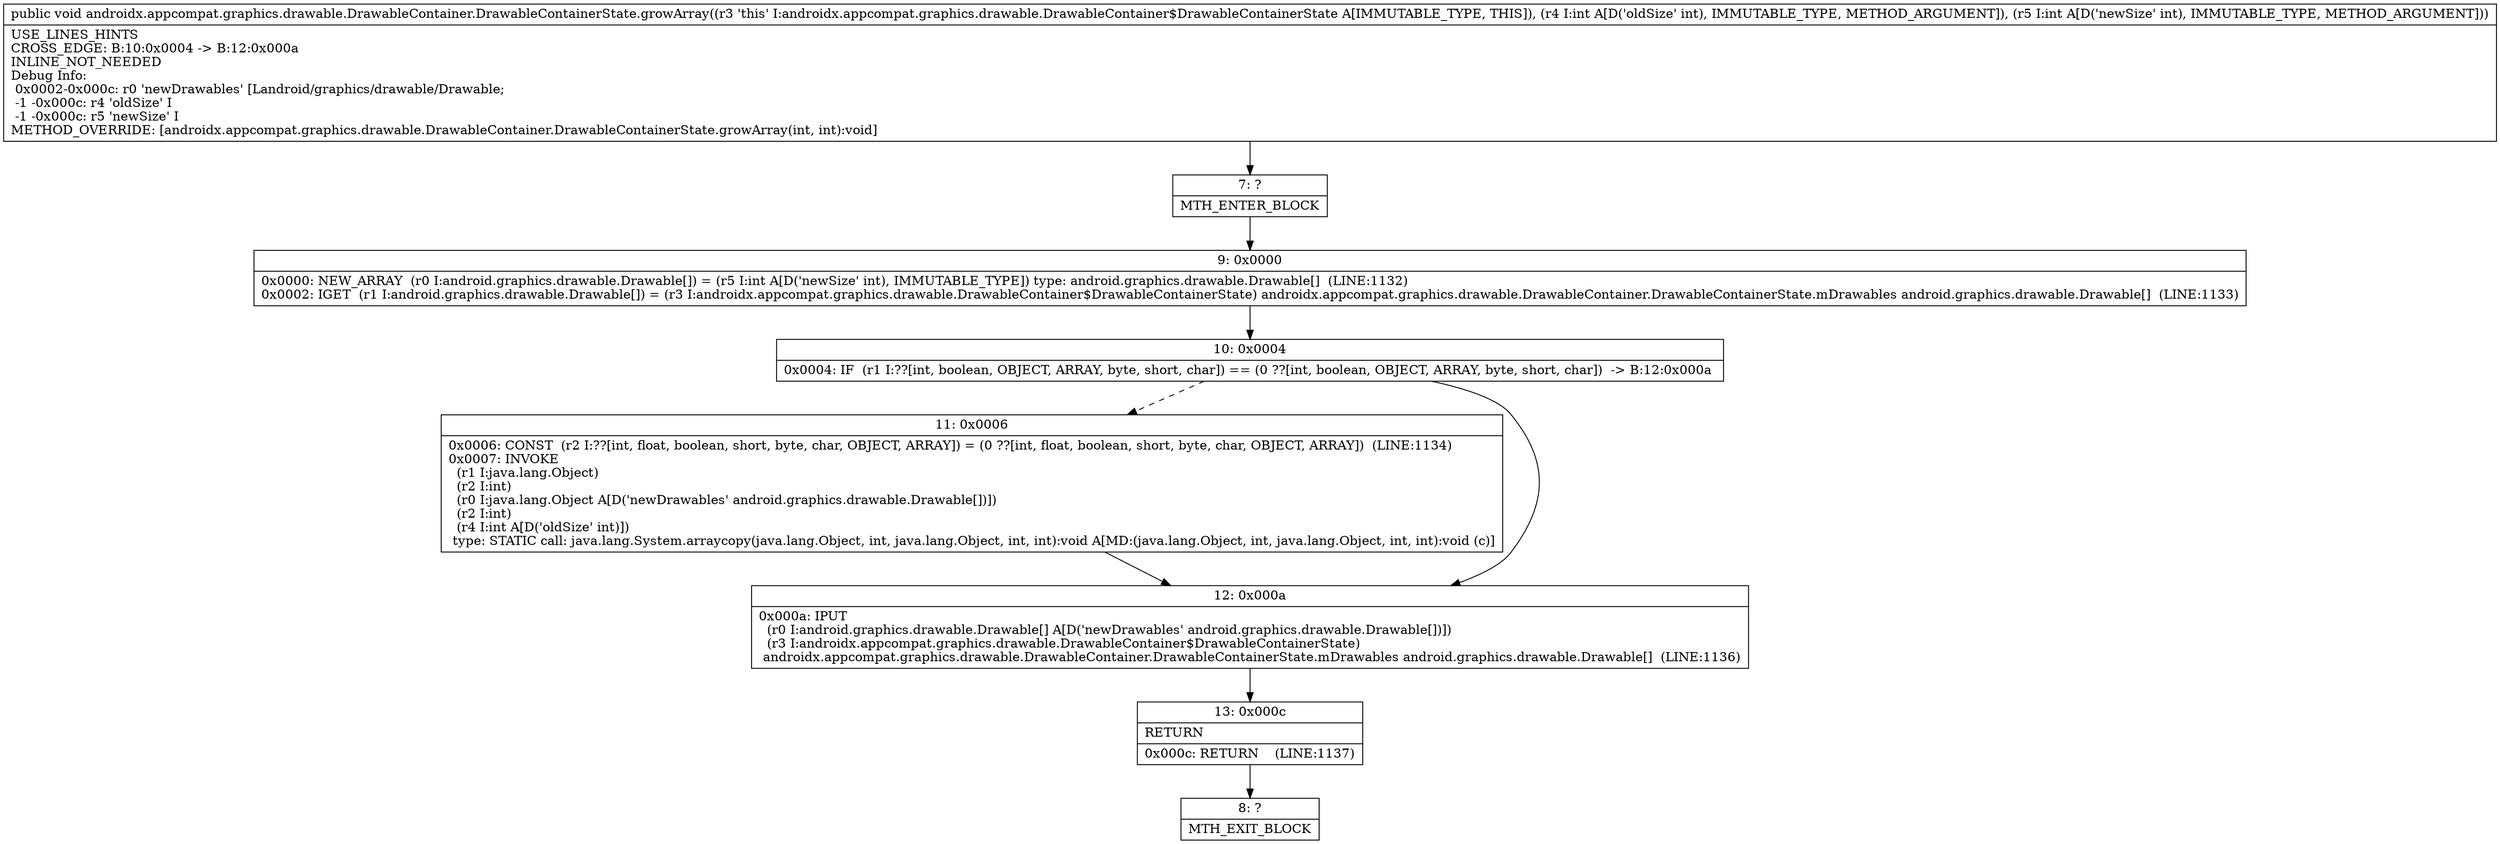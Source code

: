 digraph "CFG forandroidx.appcompat.graphics.drawable.DrawableContainer.DrawableContainerState.growArray(II)V" {
Node_7 [shape=record,label="{7\:\ ?|MTH_ENTER_BLOCK\l}"];
Node_9 [shape=record,label="{9\:\ 0x0000|0x0000: NEW_ARRAY  (r0 I:android.graphics.drawable.Drawable[]) = (r5 I:int A[D('newSize' int), IMMUTABLE_TYPE]) type: android.graphics.drawable.Drawable[]  (LINE:1132)\l0x0002: IGET  (r1 I:android.graphics.drawable.Drawable[]) = (r3 I:androidx.appcompat.graphics.drawable.DrawableContainer$DrawableContainerState) androidx.appcompat.graphics.drawable.DrawableContainer.DrawableContainerState.mDrawables android.graphics.drawable.Drawable[]  (LINE:1133)\l}"];
Node_10 [shape=record,label="{10\:\ 0x0004|0x0004: IF  (r1 I:??[int, boolean, OBJECT, ARRAY, byte, short, char]) == (0 ??[int, boolean, OBJECT, ARRAY, byte, short, char])  \-\> B:12:0x000a \l}"];
Node_11 [shape=record,label="{11\:\ 0x0006|0x0006: CONST  (r2 I:??[int, float, boolean, short, byte, char, OBJECT, ARRAY]) = (0 ??[int, float, boolean, short, byte, char, OBJECT, ARRAY])  (LINE:1134)\l0x0007: INVOKE  \l  (r1 I:java.lang.Object)\l  (r2 I:int)\l  (r0 I:java.lang.Object A[D('newDrawables' android.graphics.drawable.Drawable[])])\l  (r2 I:int)\l  (r4 I:int A[D('oldSize' int)])\l type: STATIC call: java.lang.System.arraycopy(java.lang.Object, int, java.lang.Object, int, int):void A[MD:(java.lang.Object, int, java.lang.Object, int, int):void (c)]\l}"];
Node_12 [shape=record,label="{12\:\ 0x000a|0x000a: IPUT  \l  (r0 I:android.graphics.drawable.Drawable[] A[D('newDrawables' android.graphics.drawable.Drawable[])])\l  (r3 I:androidx.appcompat.graphics.drawable.DrawableContainer$DrawableContainerState)\l androidx.appcompat.graphics.drawable.DrawableContainer.DrawableContainerState.mDrawables android.graphics.drawable.Drawable[]  (LINE:1136)\l}"];
Node_13 [shape=record,label="{13\:\ 0x000c|RETURN\l|0x000c: RETURN    (LINE:1137)\l}"];
Node_8 [shape=record,label="{8\:\ ?|MTH_EXIT_BLOCK\l}"];
MethodNode[shape=record,label="{public void androidx.appcompat.graphics.drawable.DrawableContainer.DrawableContainerState.growArray((r3 'this' I:androidx.appcompat.graphics.drawable.DrawableContainer$DrawableContainerState A[IMMUTABLE_TYPE, THIS]), (r4 I:int A[D('oldSize' int), IMMUTABLE_TYPE, METHOD_ARGUMENT]), (r5 I:int A[D('newSize' int), IMMUTABLE_TYPE, METHOD_ARGUMENT]))  | USE_LINES_HINTS\lCROSS_EDGE: B:10:0x0004 \-\> B:12:0x000a\lINLINE_NOT_NEEDED\lDebug Info:\l  0x0002\-0x000c: r0 'newDrawables' [Landroid\/graphics\/drawable\/Drawable;\l  \-1 \-0x000c: r4 'oldSize' I\l  \-1 \-0x000c: r5 'newSize' I\lMETHOD_OVERRIDE: [androidx.appcompat.graphics.drawable.DrawableContainer.DrawableContainerState.growArray(int, int):void]\l}"];
MethodNode -> Node_7;Node_7 -> Node_9;
Node_9 -> Node_10;
Node_10 -> Node_11[style=dashed];
Node_10 -> Node_12;
Node_11 -> Node_12;
Node_12 -> Node_13;
Node_13 -> Node_8;
}

